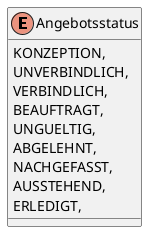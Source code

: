 @startuml
enum Angebotsstatus {
    KONZEPTION,
    UNVERBINDLICH,
    VERBINDLICH,
    BEAUFTRAGT,
    UNGUELTIG,
    ABGELEHNT,
    NACHGEFASST,
    AUSSTEHEND,
    ERLEDIGT,
}
@enduml
